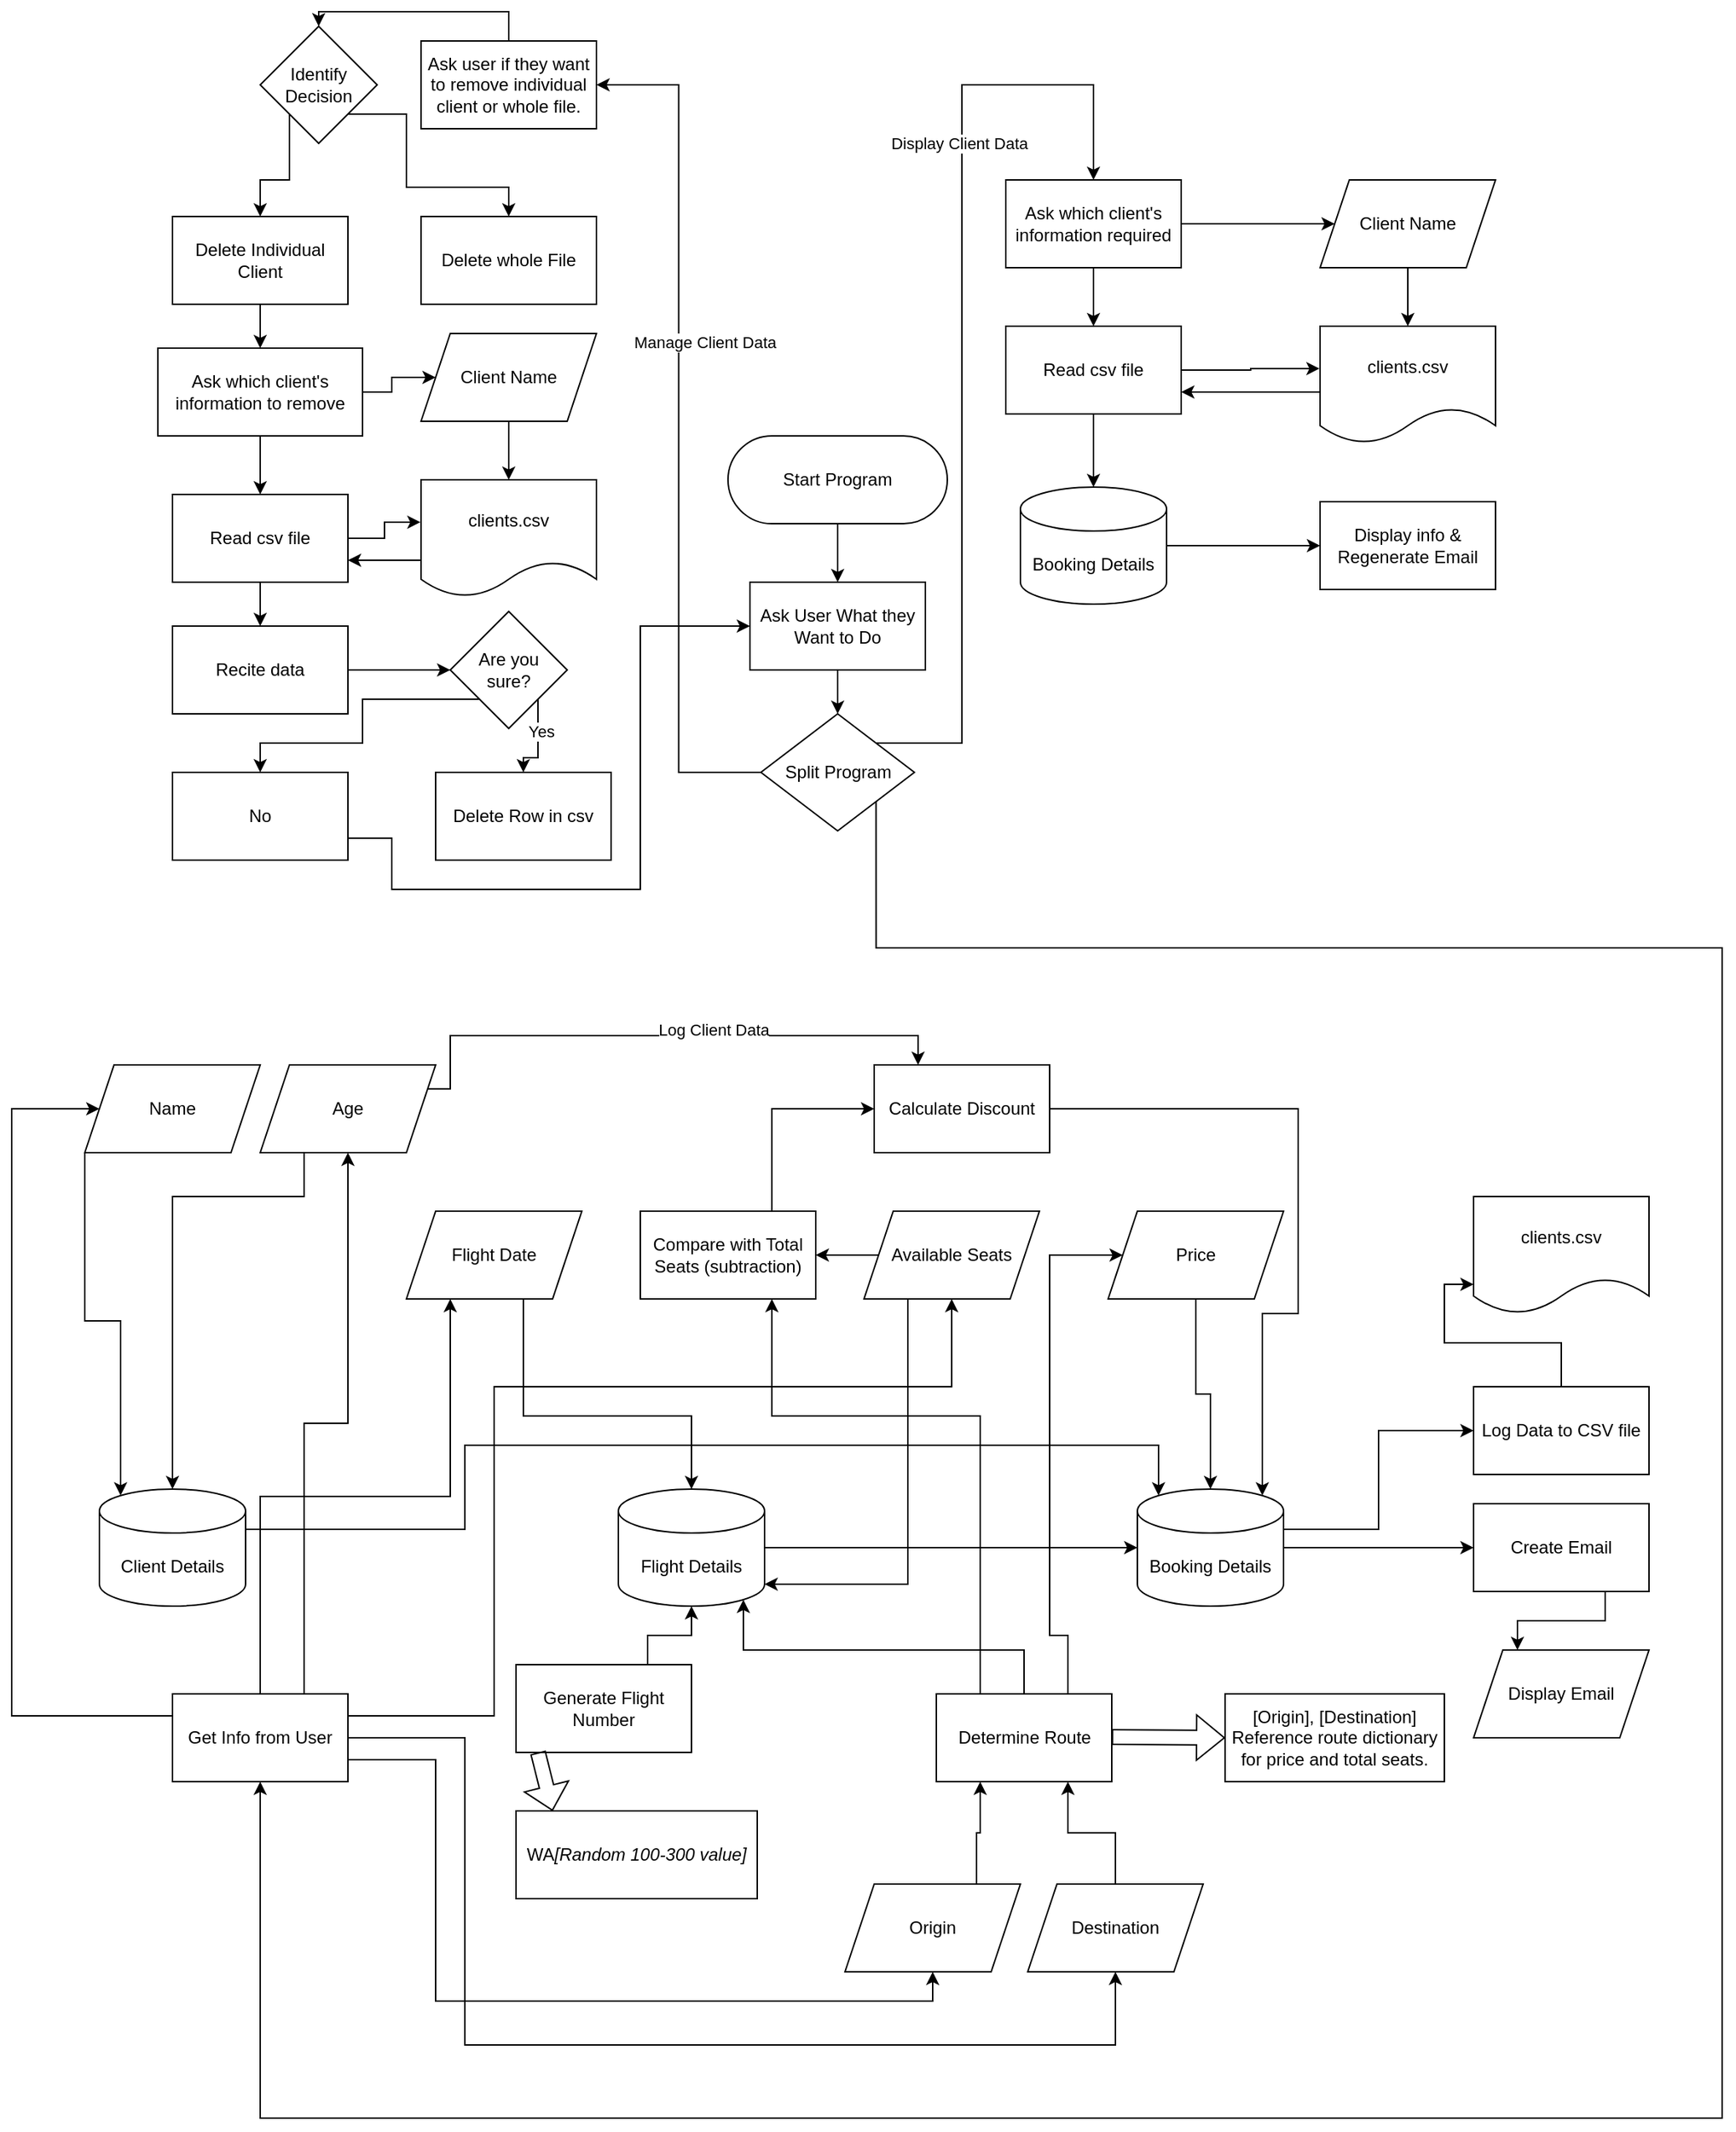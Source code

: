 <mxfile version="27.0.5">
  <diagram name="Page-1" id="WkENpaIAz4KM4MTKUci-">
    <mxGraphModel grid="1" page="1" gridSize="10" guides="1" tooltips="1" connect="1" arrows="1" fold="1" pageScale="1" pageWidth="850" pageHeight="1100" math="0" shadow="0">
      <root>
        <mxCell id="0" />
        <mxCell id="1" parent="0" />
        <mxCell id="4q0jaE6gVoMH41jViN08-1" value="Client Details" style="shape=cylinder3;whiteSpace=wrap;html=1;boundedLbl=1;backgroundOutline=1;size=15;" vertex="1" parent="1">
          <mxGeometry x="-910" y="930" width="100" height="80" as="geometry" />
        </mxCell>
        <mxCell id="4q0jaE6gVoMH41jViN08-2" value="Flight Details" style="shape=cylinder3;whiteSpace=wrap;html=1;boundedLbl=1;backgroundOutline=1;size=15;" vertex="1" parent="1">
          <mxGeometry x="-555" y="930" width="100" height="80" as="geometry" />
        </mxCell>
        <mxCell id="4q0jaE6gVoMH41jViN08-63" style="edgeStyle=orthogonalEdgeStyle;rounded=0;orthogonalLoop=1;jettySize=auto;html=1;exitX=1;exitY=0.5;exitDx=0;exitDy=0;exitPerimeter=0;entryX=0;entryY=0.5;entryDx=0;entryDy=0;" edge="1" parent="1" source="4q0jaE6gVoMH41jViN08-3" target="4q0jaE6gVoMH41jViN08-56">
          <mxGeometry relative="1" as="geometry" />
        </mxCell>
        <mxCell id="4q0jaE6gVoMH41jViN08-67" style="edgeStyle=orthogonalEdgeStyle;rounded=0;orthogonalLoop=1;jettySize=auto;html=1;exitX=1;exitY=0;exitDx=0;exitDy=27.5;exitPerimeter=0;entryX=0;entryY=0.5;entryDx=0;entryDy=0;" edge="1" parent="1" source="4q0jaE6gVoMH41jViN08-3" target="4q0jaE6gVoMH41jViN08-66">
          <mxGeometry relative="1" as="geometry" />
        </mxCell>
        <mxCell id="4q0jaE6gVoMH41jViN08-3" value="Booking Details" style="shape=cylinder3;whiteSpace=wrap;html=1;boundedLbl=1;backgroundOutline=1;size=15;" vertex="1" parent="1">
          <mxGeometry x="-200" y="930" width="100" height="80" as="geometry" />
        </mxCell>
        <mxCell id="4q0jaE6gVoMH41jViN08-4" value="Name" style="shape=parallelogram;perimeter=parallelogramPerimeter;whiteSpace=wrap;html=1;fixedSize=1;" vertex="1" parent="1">
          <mxGeometry x="-920" y="640" width="120" height="60" as="geometry" />
        </mxCell>
        <mxCell id="4q0jaE6gVoMH41jViN08-30" style="edgeStyle=orthogonalEdgeStyle;rounded=0;orthogonalLoop=1;jettySize=auto;html=1;exitX=1;exitY=0.25;exitDx=0;exitDy=0;entryX=0.25;entryY=0;entryDx=0;entryDy=0;" edge="1" parent="1" source="4q0jaE6gVoMH41jViN08-5" target="4q0jaE6gVoMH41jViN08-27">
          <mxGeometry relative="1" as="geometry">
            <Array as="points">
              <mxPoint x="-670" y="656" />
              <mxPoint x="-670" y="620" />
              <mxPoint x="-350" y="620" />
            </Array>
          </mxGeometry>
        </mxCell>
        <mxCell id="4q0jaE6gVoMH41jViN08-5" value="Age" style="shape=parallelogram;perimeter=parallelogramPerimeter;whiteSpace=wrap;html=1;fixedSize=1;" vertex="1" parent="1">
          <mxGeometry x="-800" y="640" width="120" height="60" as="geometry" />
        </mxCell>
        <mxCell id="4q0jaE6gVoMH41jViN08-7" value="Price&lt;span style=&quot;color: rgba(0, 0, 0, 0); font-family: monospace; font-size: 0px; text-align: start; text-wrap-mode: nowrap;&quot;&gt;%3CmxGraphModel%3E%3Croot%3E%3CmxCell%20id%3D%220%22%2F%3E%3CmxCell%20id%3D%221%22%20parent%3D%220%22%2F%3E%3CmxCell%20id%3D%222%22%20value%3D%22%22%20style%3D%22shape%3Dparallelogram%3Bperimeter%3DparallelogramPerimeter%3BwhiteSpace%3Dwrap%3Bhtml%3D1%3BfixedSize%3D1%3B%22%20vertex%3D%221%22%20parent%3D%221%22%3E%3CmxGeometry%20x%3D%22120%22%20y%3D%2280%22%20width%3D%22120%22%20height%3D%2260%22%20as%3D%22geometry%22%2F%3E%3C%2FmxCell%3E%3CmxCell%20id%3D%223%22%20value%3D%22%22%20style%3D%22shape%3Dparallelogram%3Bperimeter%3DparallelogramPerimeter%3BwhiteSpace%3Dwrap%3Bhtml%3D1%3BfixedSize%3D1%3B%22%20vertex%3D%221%22%20parent%3D%221%22%3E%3CmxGeometry%20x%3D%22255%22%20y%3D%2280%22%20width%3D%22120%22%20height%3D%2260%22%20as%3D%22geometry%22%2F%3E%3C%2FmxCell%3E%3C%2Froot%3E%3C%2FmxGraphModel%3E&lt;/span&gt;" style="shape=parallelogram;perimeter=parallelogramPerimeter;whiteSpace=wrap;html=1;fixedSize=1;" vertex="1" parent="1">
          <mxGeometry x="-220" y="740" width="120" height="60" as="geometry" />
        </mxCell>
        <mxCell id="4q0jaE6gVoMH41jViN08-26" style="edgeStyle=orthogonalEdgeStyle;rounded=0;orthogonalLoop=1;jettySize=auto;html=1;exitX=0;exitY=0.5;exitDx=0;exitDy=0;entryX=1;entryY=0.5;entryDx=0;entryDy=0;" edge="1" parent="1" source="4q0jaE6gVoMH41jViN08-9" target="4q0jaE6gVoMH41jViN08-25">
          <mxGeometry relative="1" as="geometry" />
        </mxCell>
        <mxCell id="4q0jaE6gVoMH41jViN08-9" value="Available Seats" style="shape=parallelogram;perimeter=parallelogramPerimeter;whiteSpace=wrap;html=1;fixedSize=1;" vertex="1" parent="1">
          <mxGeometry x="-387" y="740" width="120" height="60" as="geometry" />
        </mxCell>
        <mxCell id="4q0jaE6gVoMH41jViN08-14" style="edgeStyle=orthogonalEdgeStyle;rounded=0;orthogonalLoop=1;jettySize=auto;html=1;exitX=0.75;exitY=0;exitDx=0;exitDy=0;entryX=0.25;entryY=1;entryDx=0;entryDy=0;" edge="1" parent="1" source="4q0jaE6gVoMH41jViN08-10" target="4q0jaE6gVoMH41jViN08-13">
          <mxGeometry relative="1" as="geometry" />
        </mxCell>
        <mxCell id="4q0jaE6gVoMH41jViN08-10" value="Origin" style="shape=parallelogram;perimeter=parallelogramPerimeter;whiteSpace=wrap;html=1;fixedSize=1;" vertex="1" parent="1">
          <mxGeometry x="-400" y="1200" width="120" height="60" as="geometry" />
        </mxCell>
        <mxCell id="4q0jaE6gVoMH41jViN08-15" style="edgeStyle=orthogonalEdgeStyle;rounded=0;orthogonalLoop=1;jettySize=auto;html=1;exitX=0.5;exitY=0;exitDx=0;exitDy=0;entryX=0.75;entryY=1;entryDx=0;entryDy=0;" edge="1" parent="1" source="4q0jaE6gVoMH41jViN08-11" target="4q0jaE6gVoMH41jViN08-13">
          <mxGeometry relative="1" as="geometry" />
        </mxCell>
        <mxCell id="4q0jaE6gVoMH41jViN08-11" value="Destination" style="shape=parallelogram;perimeter=parallelogramPerimeter;whiteSpace=wrap;html=1;fixedSize=1;" vertex="1" parent="1">
          <mxGeometry x="-275" y="1200" width="120" height="60" as="geometry" />
        </mxCell>
        <mxCell id="4q0jaE6gVoMH41jViN08-12" value="Generate Flight Number" style="rounded=0;whiteSpace=wrap;html=1;" vertex="1" parent="1">
          <mxGeometry x="-625" y="1050" width="120" height="60" as="geometry" />
        </mxCell>
        <mxCell id="4q0jaE6gVoMH41jViN08-18" style="edgeStyle=orthogonalEdgeStyle;rounded=0;orthogonalLoop=1;jettySize=auto;html=1;exitX=0.75;exitY=0;exitDx=0;exitDy=0;entryX=0;entryY=0.5;entryDx=0;entryDy=0;" edge="1" parent="1" source="4q0jaE6gVoMH41jViN08-13" target="4q0jaE6gVoMH41jViN08-7">
          <mxGeometry relative="1" as="geometry">
            <Array as="points">
              <mxPoint x="-247" y="1030" />
              <mxPoint x="-260" y="1030" />
              <mxPoint x="-260" y="770" />
            </Array>
          </mxGeometry>
        </mxCell>
        <mxCell id="4q0jaE6gVoMH41jViN08-45" style="edgeStyle=orthogonalEdgeStyle;rounded=0;orthogonalLoop=1;jettySize=auto;html=1;exitX=0.25;exitY=0;exitDx=0;exitDy=0;entryX=0.75;entryY=1;entryDx=0;entryDy=0;" edge="1" parent="1" source="4q0jaE6gVoMH41jViN08-13" target="4q0jaE6gVoMH41jViN08-25">
          <mxGeometry relative="1" as="geometry">
            <Array as="points">
              <mxPoint x="-307" y="880" />
              <mxPoint x="-450" y="880" />
            </Array>
          </mxGeometry>
        </mxCell>
        <mxCell id="4q0jaE6gVoMH41jViN08-13" value="Determine Route" style="rounded=0;whiteSpace=wrap;html=1;" vertex="1" parent="1">
          <mxGeometry x="-337.5" y="1070" width="120" height="60" as="geometry" />
        </mxCell>
        <mxCell id="4q0jaE6gVoMH41jViN08-16" style="edgeStyle=orthogonalEdgeStyle;rounded=0;orthogonalLoop=1;jettySize=auto;html=1;exitX=0.5;exitY=0;exitDx=0;exitDy=0;entryX=0.855;entryY=1;entryDx=0;entryDy=-4.35;entryPerimeter=0;" edge="1" parent="1" source="4q0jaE6gVoMH41jViN08-13" target="4q0jaE6gVoMH41jViN08-2">
          <mxGeometry relative="1" as="geometry" />
        </mxCell>
        <mxCell id="4q0jaE6gVoMH41jViN08-17" style="edgeStyle=orthogonalEdgeStyle;rounded=0;orthogonalLoop=1;jettySize=auto;html=1;exitX=0.25;exitY=1;exitDx=0;exitDy=0;entryX=1;entryY=1;entryDx=0;entryDy=-15;entryPerimeter=0;" edge="1" parent="1" source="4q0jaE6gVoMH41jViN08-9" target="4q0jaE6gVoMH41jViN08-2">
          <mxGeometry relative="1" as="geometry" />
        </mxCell>
        <mxCell id="4q0jaE6gVoMH41jViN08-20" style="edgeStyle=orthogonalEdgeStyle;rounded=0;orthogonalLoop=1;jettySize=auto;html=1;exitX=0.5;exitY=1;exitDx=0;exitDy=0;entryX=0.5;entryY=0;entryDx=0;entryDy=0;entryPerimeter=0;" edge="1" parent="1" source="4q0jaE6gVoMH41jViN08-7" target="4q0jaE6gVoMH41jViN08-3">
          <mxGeometry relative="1" as="geometry" />
        </mxCell>
        <mxCell id="4q0jaE6gVoMH41jViN08-21" style="edgeStyle=orthogonalEdgeStyle;rounded=0;orthogonalLoop=1;jettySize=auto;html=1;exitX=0;exitY=1;exitDx=0;exitDy=0;entryX=0.145;entryY=0;entryDx=0;entryDy=4.35;entryPerimeter=0;" edge="1" parent="1" source="4q0jaE6gVoMH41jViN08-4" target="4q0jaE6gVoMH41jViN08-1">
          <mxGeometry relative="1" as="geometry" />
        </mxCell>
        <mxCell id="4q0jaE6gVoMH41jViN08-22" style="edgeStyle=orthogonalEdgeStyle;rounded=0;orthogonalLoop=1;jettySize=auto;html=1;exitX=0.25;exitY=1;exitDx=0;exitDy=0;entryX=0.5;entryY=0;entryDx=0;entryDy=0;entryPerimeter=0;" edge="1" parent="1" source="4q0jaE6gVoMH41jViN08-5" target="4q0jaE6gVoMH41jViN08-1">
          <mxGeometry relative="1" as="geometry">
            <Array as="points">
              <mxPoint x="-770" y="730" />
              <mxPoint x="-860" y="730" />
            </Array>
          </mxGeometry>
        </mxCell>
        <mxCell id="4q0jaE6gVoMH41jViN08-23" style="edgeStyle=orthogonalEdgeStyle;rounded=0;orthogonalLoop=1;jettySize=auto;html=1;exitX=0.75;exitY=0;exitDx=0;exitDy=0;entryX=0.5;entryY=1;entryDx=0;entryDy=0;entryPerimeter=0;" edge="1" parent="1" source="4q0jaE6gVoMH41jViN08-12" target="4q0jaE6gVoMH41jViN08-2">
          <mxGeometry relative="1" as="geometry" />
        </mxCell>
        <mxCell id="4q0jaE6gVoMH41jViN08-28" style="edgeStyle=orthogonalEdgeStyle;rounded=0;orthogonalLoop=1;jettySize=auto;html=1;exitX=0.75;exitY=0;exitDx=0;exitDy=0;entryX=0;entryY=0.5;entryDx=0;entryDy=0;" edge="1" parent="1" source="4q0jaE6gVoMH41jViN08-25" target="4q0jaE6gVoMH41jViN08-27">
          <mxGeometry relative="1" as="geometry" />
        </mxCell>
        <mxCell id="4q0jaE6gVoMH41jViN08-25" value="Compare with Total Seats (subtraction)" style="rounded=0;whiteSpace=wrap;html=1;" vertex="1" parent="1">
          <mxGeometry x="-540" y="740" width="120" height="60" as="geometry" />
        </mxCell>
        <mxCell id="4q0jaE6gVoMH41jViN08-27" value="Calculate Discount" style="rounded=0;whiteSpace=wrap;html=1;" vertex="1" parent="1">
          <mxGeometry x="-380" y="640" width="120" height="60" as="geometry" />
        </mxCell>
        <mxCell id="4q0jaE6gVoMH41jViN08-29" style="edgeStyle=orthogonalEdgeStyle;rounded=0;orthogonalLoop=1;jettySize=auto;html=1;exitX=1;exitY=0.5;exitDx=0;exitDy=0;entryX=0.855;entryY=0;entryDx=0;entryDy=4.35;entryPerimeter=0;" edge="1" parent="1" source="4q0jaE6gVoMH41jViN08-27" target="4q0jaE6gVoMH41jViN08-3">
          <mxGeometry relative="1" as="geometry">
            <Array as="points">
              <mxPoint x="-90" y="670" />
              <mxPoint x="-90" y="810" />
              <mxPoint x="-114" y="810" />
            </Array>
          </mxGeometry>
        </mxCell>
        <mxCell id="4q0jaE6gVoMH41jViN08-34" style="edgeStyle=orthogonalEdgeStyle;rounded=0;orthogonalLoop=1;jettySize=auto;html=1;exitX=0.75;exitY=0;exitDx=0;exitDy=0;entryX=0.5;entryY=1;entryDx=0;entryDy=0;" edge="1" parent="1" source="4q0jaE6gVoMH41jViN08-33" target="4q0jaE6gVoMH41jViN08-5">
          <mxGeometry relative="1" as="geometry" />
        </mxCell>
        <mxCell id="4q0jaE6gVoMH41jViN08-35" style="edgeStyle=orthogonalEdgeStyle;rounded=0;orthogonalLoop=1;jettySize=auto;html=1;exitX=0;exitY=0.25;exitDx=0;exitDy=0;entryX=0;entryY=0.5;entryDx=0;entryDy=0;" edge="1" parent="1" source="4q0jaE6gVoMH41jViN08-33" target="4q0jaE6gVoMH41jViN08-4">
          <mxGeometry relative="1" as="geometry">
            <Array as="points">
              <mxPoint x="-970" y="1085" />
              <mxPoint x="-970" y="670" />
            </Array>
          </mxGeometry>
        </mxCell>
        <mxCell id="4q0jaE6gVoMH41jViN08-36" style="edgeStyle=orthogonalEdgeStyle;rounded=0;orthogonalLoop=1;jettySize=auto;html=1;exitX=1;exitY=0.25;exitDx=0;exitDy=0;entryX=0.5;entryY=1;entryDx=0;entryDy=0;" edge="1" parent="1" source="4q0jaE6gVoMH41jViN08-33" target="4q0jaE6gVoMH41jViN08-9">
          <mxGeometry relative="1" as="geometry">
            <Array as="points">
              <mxPoint x="-640" y="1085" />
              <mxPoint x="-640" y="860" />
              <mxPoint x="-327" y="860" />
            </Array>
          </mxGeometry>
        </mxCell>
        <mxCell id="4q0jaE6gVoMH41jViN08-38" style="edgeStyle=orthogonalEdgeStyle;rounded=0;orthogonalLoop=1;jettySize=auto;html=1;exitX=1;exitY=0.5;exitDx=0;exitDy=0;entryX=0.5;entryY=1;entryDx=0;entryDy=0;" edge="1" parent="1" source="4q0jaE6gVoMH41jViN08-33" target="4q0jaE6gVoMH41jViN08-11">
          <mxGeometry relative="1" as="geometry">
            <Array as="points">
              <mxPoint x="-660" y="1100" />
              <mxPoint x="-660" y="1310" />
              <mxPoint x="-215" y="1310" />
            </Array>
          </mxGeometry>
        </mxCell>
        <mxCell id="4q0jaE6gVoMH41jViN08-39" style="edgeStyle=orthogonalEdgeStyle;rounded=0;orthogonalLoop=1;jettySize=auto;html=1;exitX=1;exitY=0.75;exitDx=0;exitDy=0;entryX=0.5;entryY=1;entryDx=0;entryDy=0;" edge="1" parent="1" source="4q0jaE6gVoMH41jViN08-33" target="4q0jaE6gVoMH41jViN08-10">
          <mxGeometry relative="1" as="geometry">
            <Array as="points">
              <mxPoint x="-680" y="1115" />
              <mxPoint x="-680" y="1280" />
              <mxPoint x="-340" y="1280" />
            </Array>
          </mxGeometry>
        </mxCell>
        <mxCell id="4q0jaE6gVoMH41jViN08-47" style="edgeStyle=orthogonalEdgeStyle;rounded=0;orthogonalLoop=1;jettySize=auto;html=1;exitX=0.5;exitY=0;exitDx=0;exitDy=0;entryX=0.25;entryY=1;entryDx=0;entryDy=0;" edge="1" parent="1" source="4q0jaE6gVoMH41jViN08-33" target="4q0jaE6gVoMH41jViN08-46">
          <mxGeometry relative="1" as="geometry" />
        </mxCell>
        <mxCell id="4q0jaE6gVoMH41jViN08-33" value="Get Info from User" style="rounded=0;whiteSpace=wrap;html=1;" vertex="1" parent="1">
          <mxGeometry x="-860" y="1070" width="120" height="60" as="geometry" />
        </mxCell>
        <mxCell id="4q0jaE6gVoMH41jViN08-40" value="" style="shape=flexArrow;endArrow=classic;html=1;rounded=0;width=10;endSize=5.24;" edge="1" parent="1">
          <mxGeometry width="50" height="50" relative="1" as="geometry">
            <mxPoint x="-610" y="1110" as="sourcePoint" />
            <mxPoint x="-600" y="1150" as="targetPoint" />
          </mxGeometry>
        </mxCell>
        <mxCell id="4q0jaE6gVoMH41jViN08-42" value="WA&lt;i&gt;[Random 100-300 value]&lt;/i&gt;" style="rounded=0;whiteSpace=wrap;html=1;" vertex="1" parent="1">
          <mxGeometry x="-625" y="1150" width="165" height="60" as="geometry" />
        </mxCell>
        <mxCell id="4q0jaE6gVoMH41jViN08-43" value="[Origin], [Destination]&lt;div&gt;Reference route dictionary for price and total seats.&lt;/div&gt;" style="rounded=0;whiteSpace=wrap;html=1;" vertex="1" parent="1">
          <mxGeometry x="-140" y="1070" width="150" height="60" as="geometry" />
        </mxCell>
        <mxCell id="4q0jaE6gVoMH41jViN08-44" value="" style="shape=flexArrow;endArrow=classic;html=1;rounded=0;entryX=0;entryY=0.5;entryDx=0;entryDy=0;" edge="1" parent="1" target="4q0jaE6gVoMH41jViN08-43">
          <mxGeometry width="50" height="50" relative="1" as="geometry">
            <mxPoint x="-217.5" y="1099.5" as="sourcePoint" />
            <mxPoint x="-167.5" y="1099.5" as="targetPoint" />
          </mxGeometry>
        </mxCell>
        <mxCell id="4q0jaE6gVoMH41jViN08-46" value="Flight Date" style="shape=parallelogram;perimeter=parallelogramPerimeter;whiteSpace=wrap;html=1;fixedSize=1;" vertex="1" parent="1">
          <mxGeometry x="-700" y="740" width="120" height="60" as="geometry" />
        </mxCell>
        <mxCell id="4q0jaE6gVoMH41jViN08-48" style="edgeStyle=orthogonalEdgeStyle;rounded=0;orthogonalLoop=1;jettySize=auto;html=1;entryX=0.5;entryY=0;entryDx=0;entryDy=0;entryPerimeter=0;" edge="1" parent="1" target="4q0jaE6gVoMH41jViN08-2">
          <mxGeometry relative="1" as="geometry">
            <mxPoint x="-620" y="800" as="sourcePoint" />
            <Array as="points">
              <mxPoint x="-620" y="880" />
              <mxPoint x="-505" y="880" />
            </Array>
          </mxGeometry>
        </mxCell>
        <mxCell id="4q0jaE6gVoMH41jViN08-51" style="edgeStyle=orthogonalEdgeStyle;rounded=0;orthogonalLoop=1;jettySize=auto;html=1;exitX=0.5;exitY=1;exitDx=0;exitDy=0;entryX=0.5;entryY=0;entryDx=0;entryDy=0;" edge="1" parent="1" source="4q0jaE6gVoMH41jViN08-49" target="4q0jaE6gVoMH41jViN08-50">
          <mxGeometry relative="1" as="geometry" />
        </mxCell>
        <mxCell id="4q0jaE6gVoMH41jViN08-49" value="Start Program" style="rounded=1;whiteSpace=wrap;html=1;arcSize=50;" vertex="1" parent="1">
          <mxGeometry x="-480" y="210" width="150" height="60" as="geometry" />
        </mxCell>
        <mxCell id="4q0jaE6gVoMH41jViN08-53" style="edgeStyle=orthogonalEdgeStyle;rounded=0;orthogonalLoop=1;jettySize=auto;html=1;exitX=0.5;exitY=1;exitDx=0;exitDy=0;entryX=0.5;entryY=0;entryDx=0;entryDy=0;" edge="1" parent="1" source="4q0jaE6gVoMH41jViN08-50" target="4q0jaE6gVoMH41jViN08-52">
          <mxGeometry relative="1" as="geometry" />
        </mxCell>
        <mxCell id="4q0jaE6gVoMH41jViN08-50" value="Ask User What they Want to Do" style="rounded=0;whiteSpace=wrap;html=1;" vertex="1" parent="1">
          <mxGeometry x="-465" y="310" width="120" height="60" as="geometry" />
        </mxCell>
        <mxCell id="4q0jaE6gVoMH41jViN08-54" style="edgeStyle=orthogonalEdgeStyle;rounded=0;orthogonalLoop=1;jettySize=auto;html=1;exitX=1;exitY=1;exitDx=0;exitDy=0;entryX=0.5;entryY=1;entryDx=0;entryDy=0;" edge="1" parent="1" source="4q0jaE6gVoMH41jViN08-52" target="4q0jaE6gVoMH41jViN08-33">
          <mxGeometry relative="1" as="geometry">
            <Array as="points">
              <mxPoint x="-379" y="560" />
              <mxPoint x="200" y="560" />
              <mxPoint x="200" y="1360" />
              <mxPoint x="-800" y="1360" />
            </Array>
          </mxGeometry>
        </mxCell>
        <mxCell id="4q0jaE6gVoMH41jViN08-55" value="Log Client Data" style="edgeLabel;html=1;align=center;verticalAlign=middle;resizable=0;points=[];" vertex="1" connectable="0" parent="4q0jaE6gVoMH41jViN08-54">
          <mxGeometry x="-0.437" y="3" relative="1" as="geometry">
            <mxPoint x="-693" y="-28" as="offset" />
          </mxGeometry>
        </mxCell>
        <mxCell id="4q0jaE6gVoMH41jViN08-70" style="edgeStyle=orthogonalEdgeStyle;rounded=0;orthogonalLoop=1;jettySize=auto;html=1;exitX=1;exitY=0;exitDx=0;exitDy=0;entryX=0.5;entryY=0;entryDx=0;entryDy=0;" edge="1" parent="1" source="4q0jaE6gVoMH41jViN08-52" target="4q0jaE6gVoMH41jViN08-76">
          <mxGeometry relative="1" as="geometry">
            <Array as="points">
              <mxPoint x="-320" y="420" />
              <mxPoint x="-320" y="-30" />
              <mxPoint x="-230" y="-30" />
            </Array>
          </mxGeometry>
        </mxCell>
        <mxCell id="4q0jaE6gVoMH41jViN08-71" value="Display Client Data" style="edgeLabel;html=1;align=center;verticalAlign=middle;resizable=0;points=[];" vertex="1" connectable="0" parent="4q0jaE6gVoMH41jViN08-70">
          <mxGeometry x="-0.28" y="2" relative="1" as="geometry">
            <mxPoint y="-230" as="offset" />
          </mxGeometry>
        </mxCell>
        <mxCell id="4q0jaE6gVoMH41jViN08-88" style="edgeStyle=orthogonalEdgeStyle;rounded=0;orthogonalLoop=1;jettySize=auto;html=1;exitX=0;exitY=0.5;exitDx=0;exitDy=0;entryX=1;entryY=0.5;entryDx=0;entryDy=0;" edge="1" parent="1" source="4q0jaE6gVoMH41jViN08-52" target="4q0jaE6gVoMH41jViN08-89">
          <mxGeometry relative="1" as="geometry">
            <mxPoint x="-600" y="439.529" as="targetPoint" />
          </mxGeometry>
        </mxCell>
        <mxCell id="4q0jaE6gVoMH41jViN08-90" value="Manage Client Data" style="edgeLabel;html=1;align=center;verticalAlign=middle;resizable=0;points=[];" vertex="1" connectable="0" parent="4q0jaE6gVoMH41jViN08-88">
          <mxGeometry x="0.188" y="5" relative="1" as="geometry">
            <mxPoint x="22" y="-5" as="offset" />
          </mxGeometry>
        </mxCell>
        <mxCell id="4q0jaE6gVoMH41jViN08-52" value="Split Program" style="rhombus;whiteSpace=wrap;html=1;" vertex="1" parent="1">
          <mxGeometry x="-457.5" y="400" width="105" height="80" as="geometry" />
        </mxCell>
        <mxCell id="4q0jaE6gVoMH41jViN08-65" style="edgeStyle=orthogonalEdgeStyle;rounded=0;orthogonalLoop=1;jettySize=auto;html=1;exitX=0.75;exitY=1;exitDx=0;exitDy=0;entryX=0.25;entryY=0;entryDx=0;entryDy=0;" edge="1" parent="1" source="4q0jaE6gVoMH41jViN08-56" target="4q0jaE6gVoMH41jViN08-64">
          <mxGeometry relative="1" as="geometry" />
        </mxCell>
        <mxCell id="4q0jaE6gVoMH41jViN08-56" value="Create Email" style="rounded=0;whiteSpace=wrap;html=1;" vertex="1" parent="1">
          <mxGeometry x="30" y="940" width="120" height="60" as="geometry" />
        </mxCell>
        <mxCell id="4q0jaE6gVoMH41jViN08-60" value="Read csv file" style="rounded=0;whiteSpace=wrap;html=1;" vertex="1" parent="1">
          <mxGeometry x="-290" y="135" width="120" height="60" as="geometry" />
        </mxCell>
        <mxCell id="4q0jaE6gVoMH41jViN08-61" style="edgeStyle=orthogonalEdgeStyle;rounded=0;orthogonalLoop=1;jettySize=auto;html=1;exitX=1;exitY=0;exitDx=0;exitDy=27.5;exitPerimeter=0;entryX=0.145;entryY=0;entryDx=0;entryDy=4.35;entryPerimeter=0;" edge="1" parent="1" source="4q0jaE6gVoMH41jViN08-1" target="4q0jaE6gVoMH41jViN08-3">
          <mxGeometry relative="1" as="geometry">
            <Array as="points">
              <mxPoint x="-660" y="958" />
              <mxPoint x="-660" y="900" />
              <mxPoint x="-186" y="900" />
            </Array>
          </mxGeometry>
        </mxCell>
        <mxCell id="4q0jaE6gVoMH41jViN08-62" style="edgeStyle=orthogonalEdgeStyle;rounded=0;orthogonalLoop=1;jettySize=auto;html=1;exitX=1;exitY=0.5;exitDx=0;exitDy=0;exitPerimeter=0;entryX=0;entryY=0.5;entryDx=0;entryDy=0;entryPerimeter=0;" edge="1" parent="1" source="4q0jaE6gVoMH41jViN08-2" target="4q0jaE6gVoMH41jViN08-3">
          <mxGeometry relative="1" as="geometry" />
        </mxCell>
        <mxCell id="4q0jaE6gVoMH41jViN08-64" value="Display Email" style="shape=parallelogram;perimeter=parallelogramPerimeter;whiteSpace=wrap;html=1;fixedSize=1;" vertex="1" parent="1">
          <mxGeometry x="30" y="1040" width="120" height="60" as="geometry" />
        </mxCell>
        <mxCell id="4q0jaE6gVoMH41jViN08-69" style="edgeStyle=orthogonalEdgeStyle;rounded=0;orthogonalLoop=1;jettySize=auto;html=1;exitX=0.5;exitY=0;exitDx=0;exitDy=0;entryX=0;entryY=0.75;entryDx=0;entryDy=0;" edge="1" parent="1" source="4q0jaE6gVoMH41jViN08-66" target="4q0jaE6gVoMH41jViN08-68">
          <mxGeometry relative="1" as="geometry">
            <Array as="points">
              <mxPoint x="90" y="830" />
              <mxPoint x="10" y="830" />
              <mxPoint x="10" y="790" />
            </Array>
          </mxGeometry>
        </mxCell>
        <mxCell id="4q0jaE6gVoMH41jViN08-66" value="Log Data to CSV file" style="rounded=0;whiteSpace=wrap;html=1;" vertex="1" parent="1">
          <mxGeometry x="30" y="860" width="120" height="60" as="geometry" />
        </mxCell>
        <mxCell id="4q0jaE6gVoMH41jViN08-68" value="clients.csv" style="shape=document;whiteSpace=wrap;html=1;boundedLbl=1;" vertex="1" parent="1">
          <mxGeometry x="30" y="730" width="120" height="80" as="geometry" />
        </mxCell>
        <mxCell id="4q0jaE6gVoMH41jViN08-75" style="edgeStyle=orthogonalEdgeStyle;rounded=0;orthogonalLoop=1;jettySize=auto;html=1;exitX=0;exitY=0.5;exitDx=0;exitDy=0;entryX=1;entryY=0.75;entryDx=0;entryDy=0;" edge="1" parent="1" source="4q0jaE6gVoMH41jViN08-73" target="4q0jaE6gVoMH41jViN08-60">
          <mxGeometry relative="1" as="geometry">
            <Array as="points">
              <mxPoint x="-75" y="180" />
            </Array>
          </mxGeometry>
        </mxCell>
        <mxCell id="4q0jaE6gVoMH41jViN08-73" value="clients.csv" style="shape=document;whiteSpace=wrap;html=1;boundedLbl=1;" vertex="1" parent="1">
          <mxGeometry x="-75" y="135" width="120" height="80" as="geometry" />
        </mxCell>
        <mxCell id="4q0jaE6gVoMH41jViN08-74" style="edgeStyle=orthogonalEdgeStyle;rounded=0;orthogonalLoop=1;jettySize=auto;html=1;exitX=1;exitY=0.5;exitDx=0;exitDy=0;entryX=-0.003;entryY=0.362;entryDx=0;entryDy=0;entryPerimeter=0;" edge="1" parent="1" source="4q0jaE6gVoMH41jViN08-60" target="4q0jaE6gVoMH41jViN08-73">
          <mxGeometry relative="1" as="geometry" />
        </mxCell>
        <mxCell id="4q0jaE6gVoMH41jViN08-79" style="edgeStyle=orthogonalEdgeStyle;rounded=0;orthogonalLoop=1;jettySize=auto;html=1;exitX=1;exitY=0.5;exitDx=0;exitDy=0;entryX=0;entryY=0.5;entryDx=0;entryDy=0;" edge="1" parent="1" source="4q0jaE6gVoMH41jViN08-76" target="4q0jaE6gVoMH41jViN08-78">
          <mxGeometry relative="1" as="geometry" />
        </mxCell>
        <mxCell id="4q0jaE6gVoMH41jViN08-80" style="edgeStyle=orthogonalEdgeStyle;rounded=0;orthogonalLoop=1;jettySize=auto;html=1;exitX=0.5;exitY=1;exitDx=0;exitDy=0;entryX=0.5;entryY=0;entryDx=0;entryDy=0;" edge="1" parent="1" source="4q0jaE6gVoMH41jViN08-76" target="4q0jaE6gVoMH41jViN08-60">
          <mxGeometry relative="1" as="geometry" />
        </mxCell>
        <mxCell id="4q0jaE6gVoMH41jViN08-76" value="Ask which client&#39;s information required" style="rounded=0;whiteSpace=wrap;html=1;" vertex="1" parent="1">
          <mxGeometry x="-290" y="35" width="120" height="60" as="geometry" />
        </mxCell>
        <mxCell id="4q0jaE6gVoMH41jViN08-81" style="edgeStyle=orthogonalEdgeStyle;rounded=0;orthogonalLoop=1;jettySize=auto;html=1;exitX=0.5;exitY=1;exitDx=0;exitDy=0;entryX=0.5;entryY=0;entryDx=0;entryDy=0;" edge="1" parent="1" source="4q0jaE6gVoMH41jViN08-78" target="4q0jaE6gVoMH41jViN08-73">
          <mxGeometry relative="1" as="geometry" />
        </mxCell>
        <mxCell id="4q0jaE6gVoMH41jViN08-78" value="Client Name" style="shape=parallelogram;perimeter=parallelogramPerimeter;whiteSpace=wrap;html=1;fixedSize=1;" vertex="1" parent="1">
          <mxGeometry x="-75" y="35" width="120" height="60" as="geometry" />
        </mxCell>
        <mxCell id="4q0jaE6gVoMH41jViN08-86" style="edgeStyle=orthogonalEdgeStyle;rounded=0;orthogonalLoop=1;jettySize=auto;html=1;exitX=1;exitY=0.5;exitDx=0;exitDy=0;exitPerimeter=0;entryX=0;entryY=0.5;entryDx=0;entryDy=0;" edge="1" parent="1" source="4q0jaE6gVoMH41jViN08-84" target="4q0jaE6gVoMH41jViN08-87">
          <mxGeometry relative="1" as="geometry">
            <mxPoint x="-85" y="285.118" as="targetPoint" />
          </mxGeometry>
        </mxCell>
        <mxCell id="4q0jaE6gVoMH41jViN08-84" value="Booking Details" style="shape=cylinder3;whiteSpace=wrap;html=1;boundedLbl=1;backgroundOutline=1;size=15;" vertex="1" parent="1">
          <mxGeometry x="-280" y="245" width="100" height="80" as="geometry" />
        </mxCell>
        <mxCell id="4q0jaE6gVoMH41jViN08-85" style="edgeStyle=orthogonalEdgeStyle;rounded=0;orthogonalLoop=1;jettySize=auto;html=1;exitX=0.5;exitY=1;exitDx=0;exitDy=0;entryX=0.5;entryY=0;entryDx=0;entryDy=0;entryPerimeter=0;" edge="1" parent="1" source="4q0jaE6gVoMH41jViN08-60" target="4q0jaE6gVoMH41jViN08-84">
          <mxGeometry relative="1" as="geometry" />
        </mxCell>
        <mxCell id="4q0jaE6gVoMH41jViN08-87" value="Display info &amp;amp; Regenerate Email" style="rounded=0;whiteSpace=wrap;html=1;" vertex="1" parent="1">
          <mxGeometry x="-75" y="255" width="120" height="60" as="geometry" />
        </mxCell>
        <mxCell id="4q0jaE6gVoMH41jViN08-92" style="edgeStyle=orthogonalEdgeStyle;rounded=0;orthogonalLoop=1;jettySize=auto;html=1;exitX=0.5;exitY=0;exitDx=0;exitDy=0;entryX=0.5;entryY=0;entryDx=0;entryDy=0;" edge="1" parent="1" source="4q0jaE6gVoMH41jViN08-89" target="4q0jaE6gVoMH41jViN08-91">
          <mxGeometry relative="1" as="geometry" />
        </mxCell>
        <mxCell id="4q0jaE6gVoMH41jViN08-89" value="Ask user if they want to remove individual client or whole file." style="rounded=0;whiteSpace=wrap;html=1;" vertex="1" parent="1">
          <mxGeometry x="-690" y="-60" width="120" height="60" as="geometry" />
        </mxCell>
        <mxCell id="4q0jaE6gVoMH41jViN08-94" style="edgeStyle=orthogonalEdgeStyle;rounded=0;orthogonalLoop=1;jettySize=auto;html=1;exitX=1;exitY=1;exitDx=0;exitDy=0;entryX=0.5;entryY=0;entryDx=0;entryDy=0;" edge="1" parent="1" source="4q0jaE6gVoMH41jViN08-91" target="4q0jaE6gVoMH41jViN08-93">
          <mxGeometry relative="1" as="geometry">
            <Array as="points">
              <mxPoint x="-700" y="-10" />
              <mxPoint x="-700" y="40" />
              <mxPoint x="-630" y="40" />
            </Array>
          </mxGeometry>
        </mxCell>
        <mxCell id="4q0jaE6gVoMH41jViN08-96" style="edgeStyle=orthogonalEdgeStyle;rounded=0;orthogonalLoop=1;jettySize=auto;html=1;exitX=0;exitY=1;exitDx=0;exitDy=0;entryX=0.5;entryY=0;entryDx=0;entryDy=0;" edge="1" parent="1" source="4q0jaE6gVoMH41jViN08-91" target="4q0jaE6gVoMH41jViN08-95">
          <mxGeometry relative="1" as="geometry" />
        </mxCell>
        <mxCell id="4q0jaE6gVoMH41jViN08-91" value="Identify Decision" style="rhombus;whiteSpace=wrap;html=1;" vertex="1" parent="1">
          <mxGeometry x="-800" y="-70" width="80" height="80" as="geometry" />
        </mxCell>
        <mxCell id="4q0jaE6gVoMH41jViN08-93" value="Delete whole File" style="rounded=0;whiteSpace=wrap;html=1;" vertex="1" parent="1">
          <mxGeometry x="-690" y="60" width="120" height="60" as="geometry" />
        </mxCell>
        <mxCell id="4q0jaE6gVoMH41jViN08-106" style="edgeStyle=orthogonalEdgeStyle;rounded=0;orthogonalLoop=1;jettySize=auto;html=1;exitX=0.5;exitY=1;exitDx=0;exitDy=0;entryX=0.5;entryY=0;entryDx=0;entryDy=0;" edge="1" parent="1" source="4q0jaE6gVoMH41jViN08-95" target="4q0jaE6gVoMH41jViN08-103">
          <mxGeometry relative="1" as="geometry" />
        </mxCell>
        <mxCell id="4q0jaE6gVoMH41jViN08-95" value="Delete Individual Client" style="rounded=0;whiteSpace=wrap;html=1;" vertex="1" parent="1">
          <mxGeometry x="-860" y="60" width="120" height="60" as="geometry" />
        </mxCell>
        <mxCell id="4q0jaE6gVoMH41jViN08-108" style="edgeStyle=orthogonalEdgeStyle;rounded=0;orthogonalLoop=1;jettySize=auto;html=1;exitX=0.5;exitY=1;exitDx=0;exitDy=0;entryX=0.5;entryY=0;entryDx=0;entryDy=0;" edge="1" parent="1" source="4q0jaE6gVoMH41jViN08-97" target="4q0jaE6gVoMH41jViN08-107">
          <mxGeometry relative="1" as="geometry" />
        </mxCell>
        <mxCell id="4q0jaE6gVoMH41jViN08-97" value="Read csv file" style="rounded=0;whiteSpace=wrap;html=1;" vertex="1" parent="1">
          <mxGeometry x="-860" y="250" width="120" height="60" as="geometry" />
        </mxCell>
        <mxCell id="4q0jaE6gVoMH41jViN08-98" style="edgeStyle=orthogonalEdgeStyle;rounded=0;orthogonalLoop=1;jettySize=auto;html=1;exitX=0;exitY=0.5;exitDx=0;exitDy=0;entryX=1;entryY=0.75;entryDx=0;entryDy=0;" edge="1" parent="1" source="4q0jaE6gVoMH41jViN08-99" target="4q0jaE6gVoMH41jViN08-97">
          <mxGeometry relative="1" as="geometry">
            <Array as="points">
              <mxPoint x="-645" y="295" />
            </Array>
          </mxGeometry>
        </mxCell>
        <mxCell id="4q0jaE6gVoMH41jViN08-99" value="clients.csv" style="shape=document;whiteSpace=wrap;html=1;boundedLbl=1;" vertex="1" parent="1">
          <mxGeometry x="-690" y="240" width="120" height="80" as="geometry" />
        </mxCell>
        <mxCell id="4q0jaE6gVoMH41jViN08-100" style="edgeStyle=orthogonalEdgeStyle;rounded=0;orthogonalLoop=1;jettySize=auto;html=1;exitX=1;exitY=0.5;exitDx=0;exitDy=0;entryX=-0.003;entryY=0.362;entryDx=0;entryDy=0;entryPerimeter=0;" edge="1" parent="1" source="4q0jaE6gVoMH41jViN08-97" target="4q0jaE6gVoMH41jViN08-99">
          <mxGeometry relative="1" as="geometry" />
        </mxCell>
        <mxCell id="4q0jaE6gVoMH41jViN08-101" style="edgeStyle=orthogonalEdgeStyle;rounded=0;orthogonalLoop=1;jettySize=auto;html=1;exitX=1;exitY=0.5;exitDx=0;exitDy=0;entryX=0;entryY=0.5;entryDx=0;entryDy=0;" edge="1" parent="1" source="4q0jaE6gVoMH41jViN08-103" target="4q0jaE6gVoMH41jViN08-105">
          <mxGeometry relative="1" as="geometry" />
        </mxCell>
        <mxCell id="4q0jaE6gVoMH41jViN08-102" style="edgeStyle=orthogonalEdgeStyle;rounded=0;orthogonalLoop=1;jettySize=auto;html=1;exitX=0.5;exitY=1;exitDx=0;exitDy=0;entryX=0.5;entryY=0;entryDx=0;entryDy=0;" edge="1" parent="1" source="4q0jaE6gVoMH41jViN08-103" target="4q0jaE6gVoMH41jViN08-97">
          <mxGeometry relative="1" as="geometry" />
        </mxCell>
        <mxCell id="4q0jaE6gVoMH41jViN08-103" value="Ask which client&#39;s information to remove" style="rounded=0;whiteSpace=wrap;html=1;" vertex="1" parent="1">
          <mxGeometry x="-870" y="150" width="140" height="60" as="geometry" />
        </mxCell>
        <mxCell id="4q0jaE6gVoMH41jViN08-104" style="edgeStyle=orthogonalEdgeStyle;rounded=0;orthogonalLoop=1;jettySize=auto;html=1;exitX=0.5;exitY=1;exitDx=0;exitDy=0;entryX=0.5;entryY=0;entryDx=0;entryDy=0;" edge="1" parent="1" source="4q0jaE6gVoMH41jViN08-105" target="4q0jaE6gVoMH41jViN08-99">
          <mxGeometry relative="1" as="geometry" />
        </mxCell>
        <mxCell id="4q0jaE6gVoMH41jViN08-105" value="Client Name" style="shape=parallelogram;perimeter=parallelogramPerimeter;whiteSpace=wrap;html=1;fixedSize=1;" vertex="1" parent="1">
          <mxGeometry x="-690" y="140" width="120" height="60" as="geometry" />
        </mxCell>
        <mxCell id="4q0jaE6gVoMH41jViN08-110" style="edgeStyle=orthogonalEdgeStyle;rounded=0;orthogonalLoop=1;jettySize=auto;html=1;exitX=1;exitY=0.5;exitDx=0;exitDy=0;" edge="1" parent="1" source="4q0jaE6gVoMH41jViN08-107" target="4q0jaE6gVoMH41jViN08-109">
          <mxGeometry relative="1" as="geometry" />
        </mxCell>
        <mxCell id="4q0jaE6gVoMH41jViN08-107" value="Recite data" style="rounded=0;whiteSpace=wrap;html=1;" vertex="1" parent="1">
          <mxGeometry x="-860" y="340" width="120" height="60" as="geometry" />
        </mxCell>
        <mxCell id="4q0jaE6gVoMH41jViN08-111" style="edgeStyle=orthogonalEdgeStyle;rounded=0;orthogonalLoop=1;jettySize=auto;html=1;exitX=0;exitY=1;exitDx=0;exitDy=0;entryX=0.5;entryY=0;entryDx=0;entryDy=0;" edge="1" parent="1" source="4q0jaE6gVoMH41jViN08-109" target="4q0jaE6gVoMH41jViN08-112">
          <mxGeometry relative="1" as="geometry">
            <mxPoint x="-560.0" y="369.529" as="targetPoint" />
            <Array as="points">
              <mxPoint x="-730" y="390" />
              <mxPoint x="-730" y="420" />
              <mxPoint x="-800" y="420" />
            </Array>
          </mxGeometry>
        </mxCell>
        <mxCell id="4q0jaE6gVoMH41jViN08-115" style="edgeStyle=orthogonalEdgeStyle;rounded=0;orthogonalLoop=1;jettySize=auto;html=1;exitX=1;exitY=1;exitDx=0;exitDy=0;entryX=0.5;entryY=0;entryDx=0;entryDy=0;" edge="1" parent="1" source="4q0jaE6gVoMH41jViN08-109" target="4q0jaE6gVoMH41jViN08-114">
          <mxGeometry relative="1" as="geometry" />
        </mxCell>
        <mxCell id="4q0jaE6gVoMH41jViN08-116" value="Yes" style="edgeLabel;html=1;align=center;verticalAlign=middle;resizable=0;points=[];" vertex="1" connectable="0" parent="4q0jaE6gVoMH41jViN08-115">
          <mxGeometry x="-0.271" y="2" relative="1" as="geometry">
            <mxPoint as="offset" />
          </mxGeometry>
        </mxCell>
        <mxCell id="4q0jaE6gVoMH41jViN08-109" value="Are you&lt;div&gt;sure?&lt;/div&gt;" style="rhombus;whiteSpace=wrap;html=1;" vertex="1" parent="1">
          <mxGeometry x="-670" y="330" width="80" height="80" as="geometry" />
        </mxCell>
        <mxCell id="y5VyylOKGUoKWI22h_aI-1" style="edgeStyle=orthogonalEdgeStyle;rounded=0;orthogonalLoop=1;jettySize=auto;html=1;exitX=1;exitY=0.75;exitDx=0;exitDy=0;entryX=0;entryY=0.5;entryDx=0;entryDy=0;" edge="1" parent="1" source="4q0jaE6gVoMH41jViN08-112" target="4q0jaE6gVoMH41jViN08-50">
          <mxGeometry relative="1" as="geometry">
            <Array as="points">
              <mxPoint x="-710" y="485" />
              <mxPoint x="-710" y="520" />
              <mxPoint x="-540" y="520" />
              <mxPoint x="-540" y="340" />
            </Array>
          </mxGeometry>
        </mxCell>
        <mxCell id="4q0jaE6gVoMH41jViN08-112" value="No" style="rounded=0;whiteSpace=wrap;html=1;" vertex="1" parent="1">
          <mxGeometry x="-860" y="440" width="120" height="60" as="geometry" />
        </mxCell>
        <mxCell id="4q0jaE6gVoMH41jViN08-114" value="Delete Row in csv" style="rounded=0;whiteSpace=wrap;html=1;" vertex="1" parent="1">
          <mxGeometry x="-680" y="440" width="120" height="60" as="geometry" />
        </mxCell>
      </root>
    </mxGraphModel>
  </diagram>
</mxfile>
